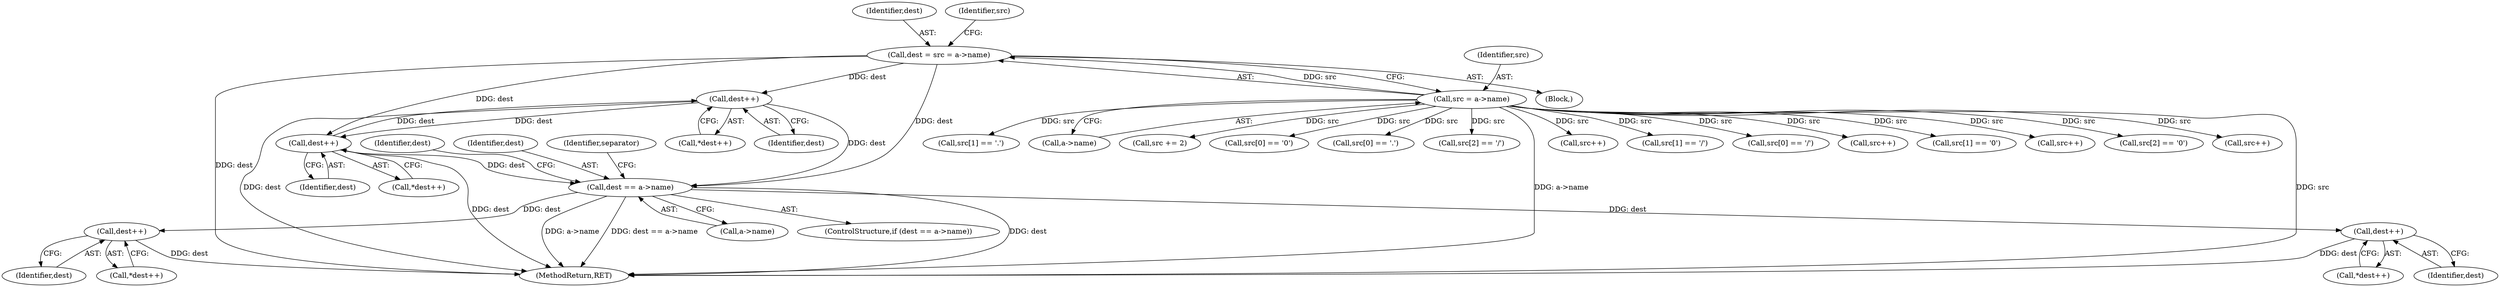 digraph "0_libarchive_59357157706d47c365b2227739e17daba3607526_0@pointer" {
"1000262" [label="(Call,dest++)"];
"1000122" [label="(Call,dest = src = a->name)"];
"1000124" [label="(Call,src = a->name)"];
"1000246" [label="(Call,dest++)"];
"1000262" [label="(Call,dest++)"];
"1000279" [label="(Call,dest == a->name)"];
"1000289" [label="(Call,dest++)"];
"1000295" [label="(Call,dest++)"];
"1000246" [label="(Call,dest++)"];
"1000281" [label="(Call,a->name)"];
"1000154" [label="(Call,src++)"];
"1000195" [label="(Call,src[1] == '/')"];
"1000296" [label="(Identifier,dest)"];
"1000294" [label="(Call,*dest++)"];
"1000168" [label="(Call,src[0] == '/')"];
"1000115" [label="(Block,)"];
"1000123" [label="(Identifier,dest)"];
"1000265" [label="(Call,src++)"];
"1000186" [label="(Call,src[1] == '\0')"];
"1000261" [label="(Call,*dest++)"];
"1000300" [label="(Identifier,dest)"];
"1000174" [label="(Call,src++)"];
"1000280" [label="(Identifier,dest)"];
"1000290" [label="(Identifier,dest)"];
"1000220" [label="(Call,src[2] == '\0')"];
"1000276" [label="(Call,src++)"];
"1000122" [label="(Call,dest = src = a->name)"];
"1000207" [label="(Call,src[1] == '.')"];
"1000126" [label="(Call,a->name)"];
"1000304" [label="(MethodReturn,RET)"];
"1000132" [label="(Identifier,src)"];
"1000125" [label="(Identifier,src)"];
"1000263" [label="(Identifier,dest)"];
"1000201" [label="(Call,src += 2)"];
"1000247" [label="(Identifier,dest)"];
"1000295" [label="(Call,dest++)"];
"1000288" [label="(Call,*dest++)"];
"1000286" [label="(Identifier,separator)"];
"1000289" [label="(Call,dest++)"];
"1000278" [label="(ControlStructure,if (dest == a->name))"];
"1000279" [label="(Call,dest == a->name)"];
"1000159" [label="(Call,src[0] == '\0')"];
"1000245" [label="(Call,*dest++)"];
"1000179" [label="(Call,src[0] == '.')"];
"1000262" [label="(Call,dest++)"];
"1000124" [label="(Call,src = a->name)"];
"1000215" [label="(Call,src[2] == '/')"];
"1000262" -> "1000261"  [label="AST: "];
"1000262" -> "1000263"  [label="CFG: "];
"1000263" -> "1000262"  [label="AST: "];
"1000261" -> "1000262"  [label="CFG: "];
"1000262" -> "1000304"  [label="DDG: dest"];
"1000262" -> "1000246"  [label="DDG: dest"];
"1000122" -> "1000262"  [label="DDG: dest"];
"1000246" -> "1000262"  [label="DDG: dest"];
"1000262" -> "1000279"  [label="DDG: dest"];
"1000122" -> "1000115"  [label="AST: "];
"1000122" -> "1000124"  [label="CFG: "];
"1000123" -> "1000122"  [label="AST: "];
"1000124" -> "1000122"  [label="AST: "];
"1000132" -> "1000122"  [label="CFG: "];
"1000122" -> "1000304"  [label="DDG: dest"];
"1000124" -> "1000122"  [label="DDG: src"];
"1000122" -> "1000246"  [label="DDG: dest"];
"1000122" -> "1000279"  [label="DDG: dest"];
"1000124" -> "1000126"  [label="CFG: "];
"1000125" -> "1000124"  [label="AST: "];
"1000126" -> "1000124"  [label="AST: "];
"1000124" -> "1000304"  [label="DDG: a->name"];
"1000124" -> "1000304"  [label="DDG: src"];
"1000124" -> "1000154"  [label="DDG: src"];
"1000124" -> "1000159"  [label="DDG: src"];
"1000124" -> "1000168"  [label="DDG: src"];
"1000124" -> "1000174"  [label="DDG: src"];
"1000124" -> "1000179"  [label="DDG: src"];
"1000124" -> "1000186"  [label="DDG: src"];
"1000124" -> "1000195"  [label="DDG: src"];
"1000124" -> "1000201"  [label="DDG: src"];
"1000124" -> "1000207"  [label="DDG: src"];
"1000124" -> "1000215"  [label="DDG: src"];
"1000124" -> "1000220"  [label="DDG: src"];
"1000124" -> "1000265"  [label="DDG: src"];
"1000124" -> "1000276"  [label="DDG: src"];
"1000246" -> "1000245"  [label="AST: "];
"1000246" -> "1000247"  [label="CFG: "];
"1000247" -> "1000246"  [label="AST: "];
"1000245" -> "1000246"  [label="CFG: "];
"1000246" -> "1000304"  [label="DDG: dest"];
"1000246" -> "1000279"  [label="DDG: dest"];
"1000279" -> "1000278"  [label="AST: "];
"1000279" -> "1000281"  [label="CFG: "];
"1000280" -> "1000279"  [label="AST: "];
"1000281" -> "1000279"  [label="AST: "];
"1000286" -> "1000279"  [label="CFG: "];
"1000300" -> "1000279"  [label="CFG: "];
"1000279" -> "1000304"  [label="DDG: dest"];
"1000279" -> "1000304"  [label="DDG: a->name"];
"1000279" -> "1000304"  [label="DDG: dest == a->name"];
"1000279" -> "1000289"  [label="DDG: dest"];
"1000279" -> "1000295"  [label="DDG: dest"];
"1000289" -> "1000288"  [label="AST: "];
"1000289" -> "1000290"  [label="CFG: "];
"1000290" -> "1000289"  [label="AST: "];
"1000288" -> "1000289"  [label="CFG: "];
"1000289" -> "1000304"  [label="DDG: dest"];
"1000295" -> "1000294"  [label="AST: "];
"1000295" -> "1000296"  [label="CFG: "];
"1000296" -> "1000295"  [label="AST: "];
"1000294" -> "1000295"  [label="CFG: "];
"1000295" -> "1000304"  [label="DDG: dest"];
}
